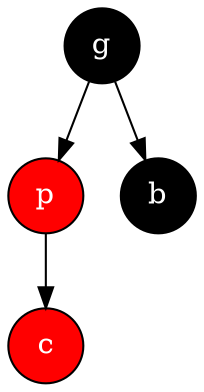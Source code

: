 digraph{
node[shape=circle, style=filled, fontcolor=white]
g[fillcolor=black]
p[fillcolor=red]
b[fillcolor=black]
c[fillcolor=red]

g -> p
g -> b
p -> c
 
}